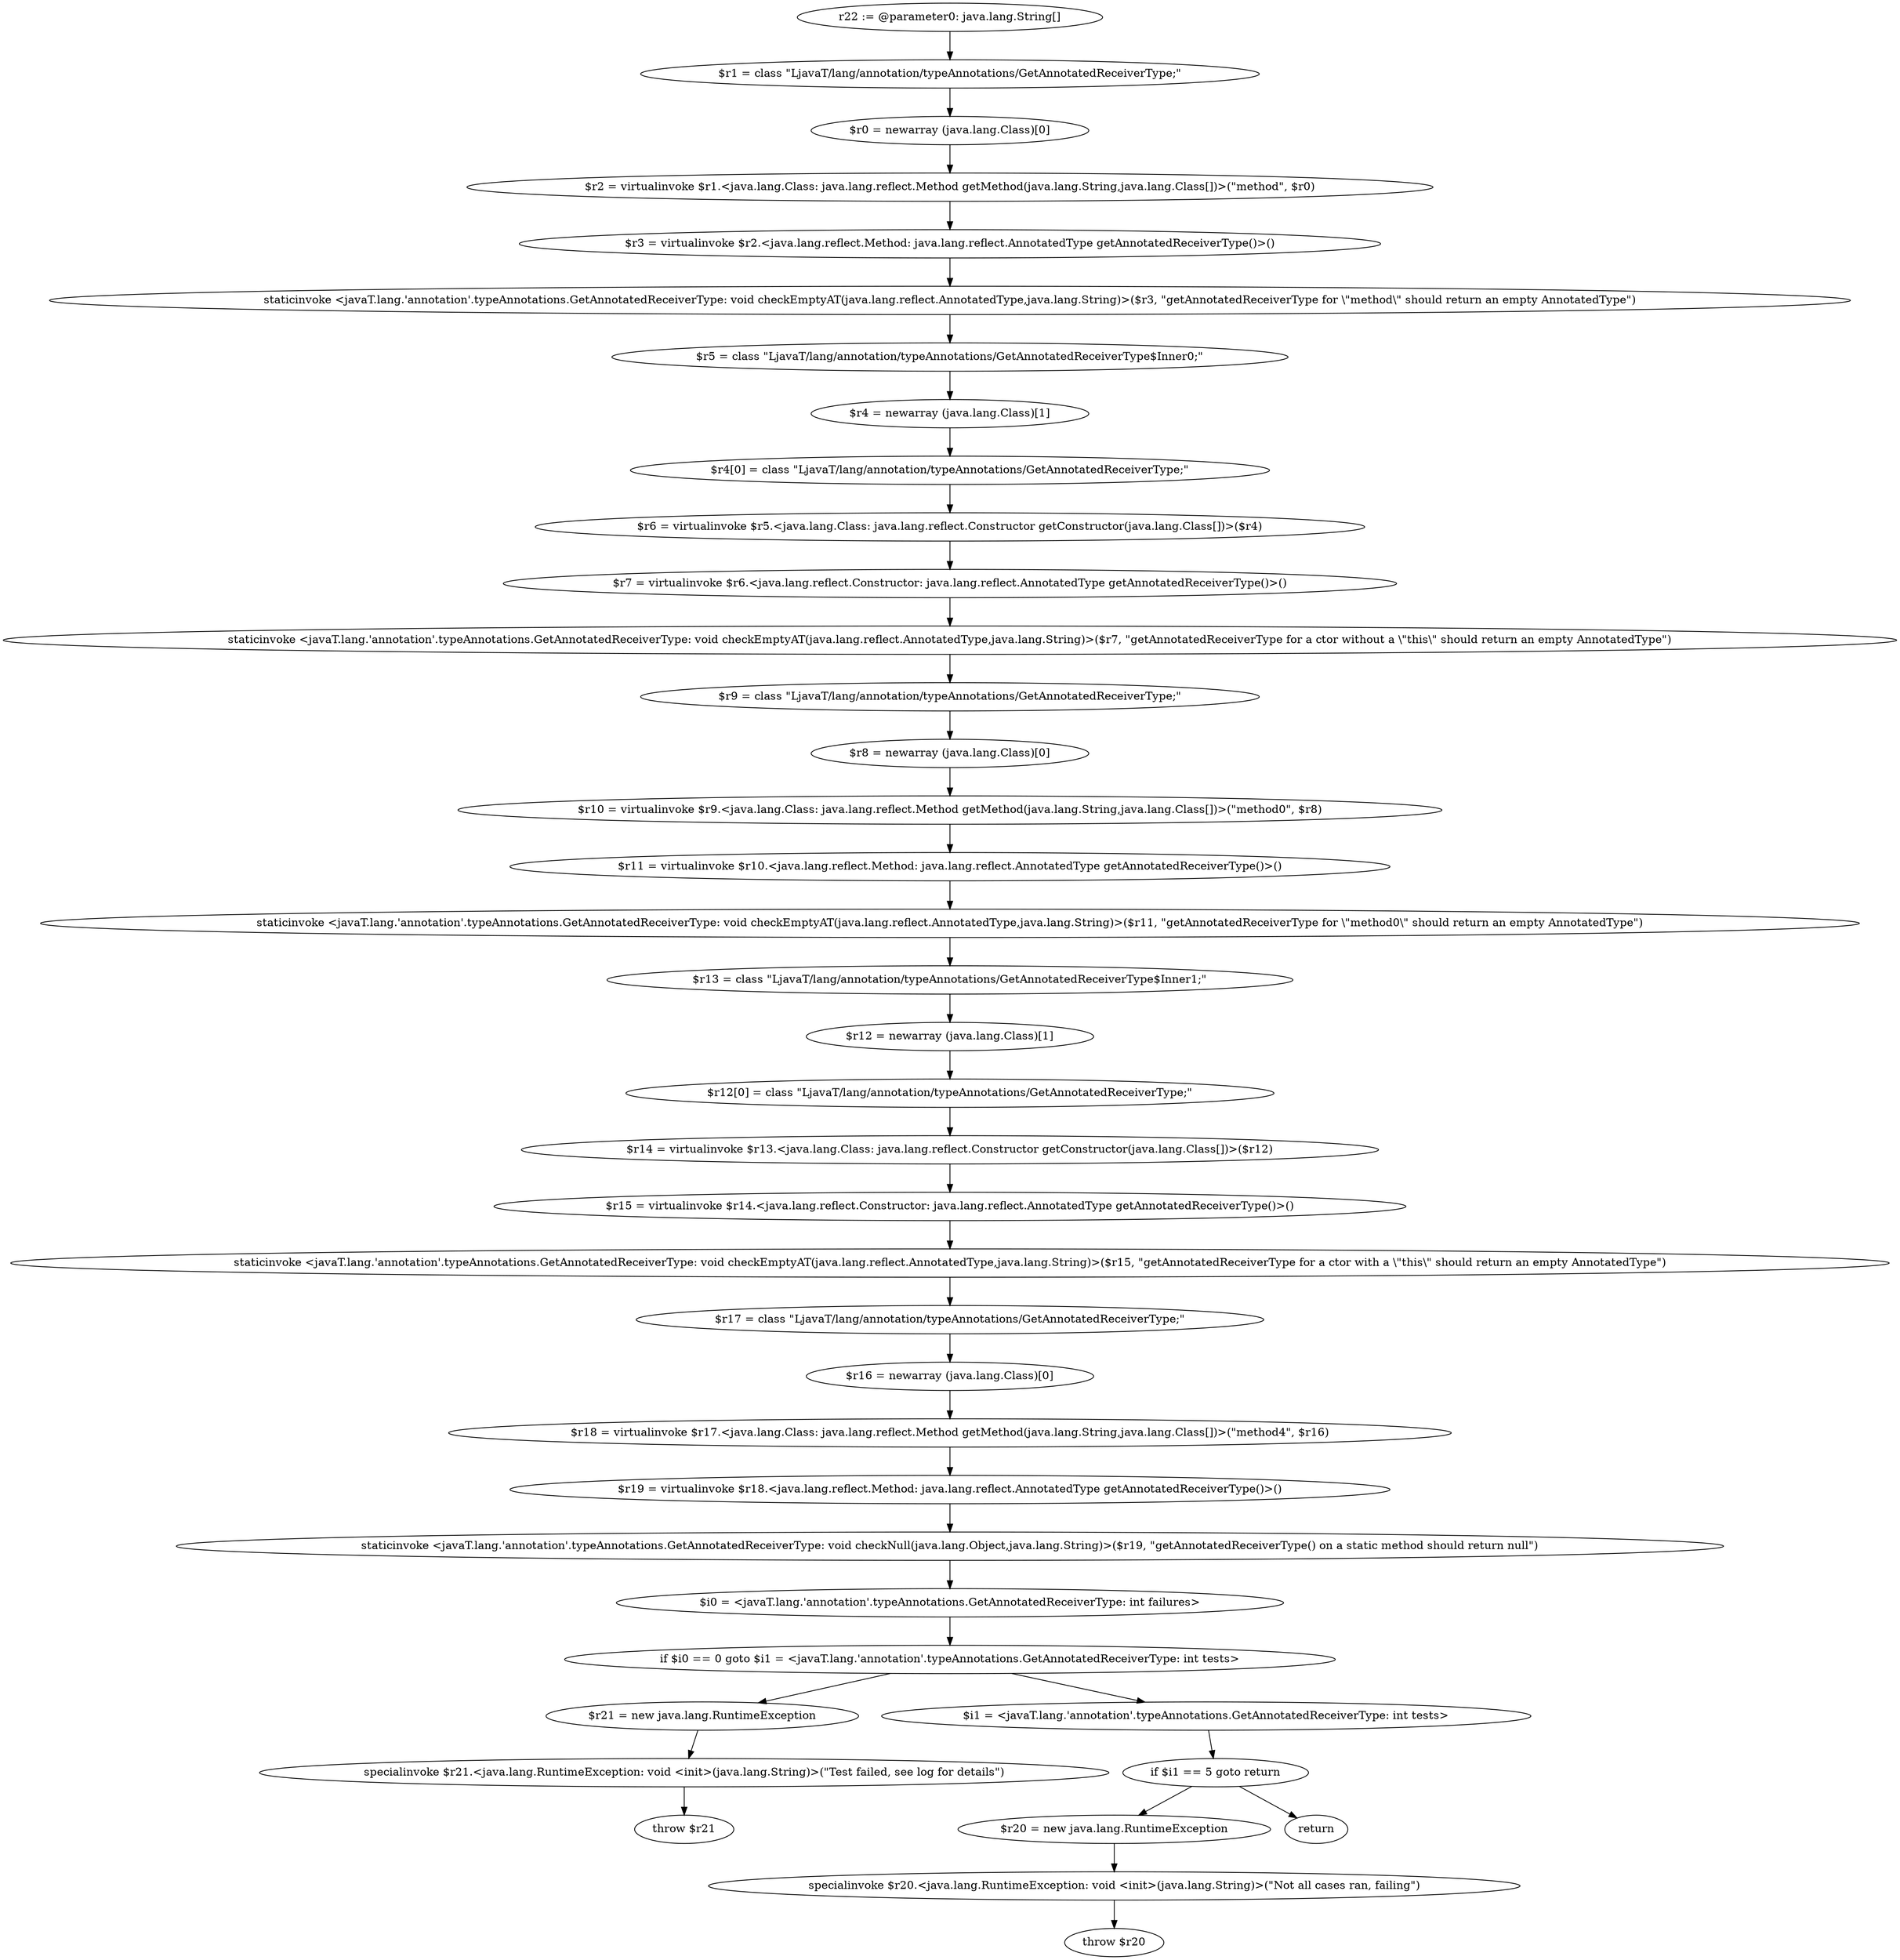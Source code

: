 digraph "unitGraph" {
    "r22 := @parameter0: java.lang.String[]"
    "$r1 = class \"LjavaT/lang/annotation/typeAnnotations/GetAnnotatedReceiverType;\""
    "$r0 = newarray (java.lang.Class)[0]"
    "$r2 = virtualinvoke $r1.<java.lang.Class: java.lang.reflect.Method getMethod(java.lang.String,java.lang.Class[])>(\"method\", $r0)"
    "$r3 = virtualinvoke $r2.<java.lang.reflect.Method: java.lang.reflect.AnnotatedType getAnnotatedReceiverType()>()"
    "staticinvoke <javaT.lang.'annotation'.typeAnnotations.GetAnnotatedReceiverType: void checkEmptyAT(java.lang.reflect.AnnotatedType,java.lang.String)>($r3, \"getAnnotatedReceiverType for \\\"method\\\" should return an empty AnnotatedType\")"
    "$r5 = class \"LjavaT/lang/annotation/typeAnnotations/GetAnnotatedReceiverType$Inner0;\""
    "$r4 = newarray (java.lang.Class)[1]"
    "$r4[0] = class \"LjavaT/lang/annotation/typeAnnotations/GetAnnotatedReceiverType;\""
    "$r6 = virtualinvoke $r5.<java.lang.Class: java.lang.reflect.Constructor getConstructor(java.lang.Class[])>($r4)"
    "$r7 = virtualinvoke $r6.<java.lang.reflect.Constructor: java.lang.reflect.AnnotatedType getAnnotatedReceiverType()>()"
    "staticinvoke <javaT.lang.'annotation'.typeAnnotations.GetAnnotatedReceiverType: void checkEmptyAT(java.lang.reflect.AnnotatedType,java.lang.String)>($r7, \"getAnnotatedReceiverType for a ctor without a \\\"this\\\" should return an empty AnnotatedType\")"
    "$r9 = class \"LjavaT/lang/annotation/typeAnnotations/GetAnnotatedReceiverType;\""
    "$r8 = newarray (java.lang.Class)[0]"
    "$r10 = virtualinvoke $r9.<java.lang.Class: java.lang.reflect.Method getMethod(java.lang.String,java.lang.Class[])>(\"method0\", $r8)"
    "$r11 = virtualinvoke $r10.<java.lang.reflect.Method: java.lang.reflect.AnnotatedType getAnnotatedReceiverType()>()"
    "staticinvoke <javaT.lang.'annotation'.typeAnnotations.GetAnnotatedReceiverType: void checkEmptyAT(java.lang.reflect.AnnotatedType,java.lang.String)>($r11, \"getAnnotatedReceiverType for \\\"method0\\\" should return an empty AnnotatedType\")"
    "$r13 = class \"LjavaT/lang/annotation/typeAnnotations/GetAnnotatedReceiverType$Inner1;\""
    "$r12 = newarray (java.lang.Class)[1]"
    "$r12[0] = class \"LjavaT/lang/annotation/typeAnnotations/GetAnnotatedReceiverType;\""
    "$r14 = virtualinvoke $r13.<java.lang.Class: java.lang.reflect.Constructor getConstructor(java.lang.Class[])>($r12)"
    "$r15 = virtualinvoke $r14.<java.lang.reflect.Constructor: java.lang.reflect.AnnotatedType getAnnotatedReceiverType()>()"
    "staticinvoke <javaT.lang.'annotation'.typeAnnotations.GetAnnotatedReceiverType: void checkEmptyAT(java.lang.reflect.AnnotatedType,java.lang.String)>($r15, \"getAnnotatedReceiverType for a ctor with a \\\"this\\\" should return an empty AnnotatedType\")"
    "$r17 = class \"LjavaT/lang/annotation/typeAnnotations/GetAnnotatedReceiverType;\""
    "$r16 = newarray (java.lang.Class)[0]"
    "$r18 = virtualinvoke $r17.<java.lang.Class: java.lang.reflect.Method getMethod(java.lang.String,java.lang.Class[])>(\"method4\", $r16)"
    "$r19 = virtualinvoke $r18.<java.lang.reflect.Method: java.lang.reflect.AnnotatedType getAnnotatedReceiverType()>()"
    "staticinvoke <javaT.lang.'annotation'.typeAnnotations.GetAnnotatedReceiverType: void checkNull(java.lang.Object,java.lang.String)>($r19, \"getAnnotatedReceiverType() on a static method should return null\")"
    "$i0 = <javaT.lang.'annotation'.typeAnnotations.GetAnnotatedReceiverType: int failures>"
    "if $i0 == 0 goto $i1 = <javaT.lang.'annotation'.typeAnnotations.GetAnnotatedReceiverType: int tests>"
    "$r21 = new java.lang.RuntimeException"
    "specialinvoke $r21.<java.lang.RuntimeException: void <init>(java.lang.String)>(\"Test failed, see log for details\")"
    "throw $r21"
    "$i1 = <javaT.lang.'annotation'.typeAnnotations.GetAnnotatedReceiverType: int tests>"
    "if $i1 == 5 goto return"
    "$r20 = new java.lang.RuntimeException"
    "specialinvoke $r20.<java.lang.RuntimeException: void <init>(java.lang.String)>(\"Not all cases ran, failing\")"
    "throw $r20"
    "return"
    "r22 := @parameter0: java.lang.String[]"->"$r1 = class \"LjavaT/lang/annotation/typeAnnotations/GetAnnotatedReceiverType;\"";
    "$r1 = class \"LjavaT/lang/annotation/typeAnnotations/GetAnnotatedReceiverType;\""->"$r0 = newarray (java.lang.Class)[0]";
    "$r0 = newarray (java.lang.Class)[0]"->"$r2 = virtualinvoke $r1.<java.lang.Class: java.lang.reflect.Method getMethod(java.lang.String,java.lang.Class[])>(\"method\", $r0)";
    "$r2 = virtualinvoke $r1.<java.lang.Class: java.lang.reflect.Method getMethod(java.lang.String,java.lang.Class[])>(\"method\", $r0)"->"$r3 = virtualinvoke $r2.<java.lang.reflect.Method: java.lang.reflect.AnnotatedType getAnnotatedReceiverType()>()";
    "$r3 = virtualinvoke $r2.<java.lang.reflect.Method: java.lang.reflect.AnnotatedType getAnnotatedReceiverType()>()"->"staticinvoke <javaT.lang.'annotation'.typeAnnotations.GetAnnotatedReceiverType: void checkEmptyAT(java.lang.reflect.AnnotatedType,java.lang.String)>($r3, \"getAnnotatedReceiverType for \\\"method\\\" should return an empty AnnotatedType\")";
    "staticinvoke <javaT.lang.'annotation'.typeAnnotations.GetAnnotatedReceiverType: void checkEmptyAT(java.lang.reflect.AnnotatedType,java.lang.String)>($r3, \"getAnnotatedReceiverType for \\\"method\\\" should return an empty AnnotatedType\")"->"$r5 = class \"LjavaT/lang/annotation/typeAnnotations/GetAnnotatedReceiverType$Inner0;\"";
    "$r5 = class \"LjavaT/lang/annotation/typeAnnotations/GetAnnotatedReceiverType$Inner0;\""->"$r4 = newarray (java.lang.Class)[1]";
    "$r4 = newarray (java.lang.Class)[1]"->"$r4[0] = class \"LjavaT/lang/annotation/typeAnnotations/GetAnnotatedReceiverType;\"";
    "$r4[0] = class \"LjavaT/lang/annotation/typeAnnotations/GetAnnotatedReceiverType;\""->"$r6 = virtualinvoke $r5.<java.lang.Class: java.lang.reflect.Constructor getConstructor(java.lang.Class[])>($r4)";
    "$r6 = virtualinvoke $r5.<java.lang.Class: java.lang.reflect.Constructor getConstructor(java.lang.Class[])>($r4)"->"$r7 = virtualinvoke $r6.<java.lang.reflect.Constructor: java.lang.reflect.AnnotatedType getAnnotatedReceiverType()>()";
    "$r7 = virtualinvoke $r6.<java.lang.reflect.Constructor: java.lang.reflect.AnnotatedType getAnnotatedReceiverType()>()"->"staticinvoke <javaT.lang.'annotation'.typeAnnotations.GetAnnotatedReceiverType: void checkEmptyAT(java.lang.reflect.AnnotatedType,java.lang.String)>($r7, \"getAnnotatedReceiverType for a ctor without a \\\"this\\\" should return an empty AnnotatedType\")";
    "staticinvoke <javaT.lang.'annotation'.typeAnnotations.GetAnnotatedReceiverType: void checkEmptyAT(java.lang.reflect.AnnotatedType,java.lang.String)>($r7, \"getAnnotatedReceiverType for a ctor without a \\\"this\\\" should return an empty AnnotatedType\")"->"$r9 = class \"LjavaT/lang/annotation/typeAnnotations/GetAnnotatedReceiverType;\"";
    "$r9 = class \"LjavaT/lang/annotation/typeAnnotations/GetAnnotatedReceiverType;\""->"$r8 = newarray (java.lang.Class)[0]";
    "$r8 = newarray (java.lang.Class)[0]"->"$r10 = virtualinvoke $r9.<java.lang.Class: java.lang.reflect.Method getMethod(java.lang.String,java.lang.Class[])>(\"method0\", $r8)";
    "$r10 = virtualinvoke $r9.<java.lang.Class: java.lang.reflect.Method getMethod(java.lang.String,java.lang.Class[])>(\"method0\", $r8)"->"$r11 = virtualinvoke $r10.<java.lang.reflect.Method: java.lang.reflect.AnnotatedType getAnnotatedReceiverType()>()";
    "$r11 = virtualinvoke $r10.<java.lang.reflect.Method: java.lang.reflect.AnnotatedType getAnnotatedReceiverType()>()"->"staticinvoke <javaT.lang.'annotation'.typeAnnotations.GetAnnotatedReceiverType: void checkEmptyAT(java.lang.reflect.AnnotatedType,java.lang.String)>($r11, \"getAnnotatedReceiverType for \\\"method0\\\" should return an empty AnnotatedType\")";
    "staticinvoke <javaT.lang.'annotation'.typeAnnotations.GetAnnotatedReceiverType: void checkEmptyAT(java.lang.reflect.AnnotatedType,java.lang.String)>($r11, \"getAnnotatedReceiverType for \\\"method0\\\" should return an empty AnnotatedType\")"->"$r13 = class \"LjavaT/lang/annotation/typeAnnotations/GetAnnotatedReceiverType$Inner1;\"";
    "$r13 = class \"LjavaT/lang/annotation/typeAnnotations/GetAnnotatedReceiverType$Inner1;\""->"$r12 = newarray (java.lang.Class)[1]";
    "$r12 = newarray (java.lang.Class)[1]"->"$r12[0] = class \"LjavaT/lang/annotation/typeAnnotations/GetAnnotatedReceiverType;\"";
    "$r12[0] = class \"LjavaT/lang/annotation/typeAnnotations/GetAnnotatedReceiverType;\""->"$r14 = virtualinvoke $r13.<java.lang.Class: java.lang.reflect.Constructor getConstructor(java.lang.Class[])>($r12)";
    "$r14 = virtualinvoke $r13.<java.lang.Class: java.lang.reflect.Constructor getConstructor(java.lang.Class[])>($r12)"->"$r15 = virtualinvoke $r14.<java.lang.reflect.Constructor: java.lang.reflect.AnnotatedType getAnnotatedReceiverType()>()";
    "$r15 = virtualinvoke $r14.<java.lang.reflect.Constructor: java.lang.reflect.AnnotatedType getAnnotatedReceiverType()>()"->"staticinvoke <javaT.lang.'annotation'.typeAnnotations.GetAnnotatedReceiverType: void checkEmptyAT(java.lang.reflect.AnnotatedType,java.lang.String)>($r15, \"getAnnotatedReceiverType for a ctor with a \\\"this\\\" should return an empty AnnotatedType\")";
    "staticinvoke <javaT.lang.'annotation'.typeAnnotations.GetAnnotatedReceiverType: void checkEmptyAT(java.lang.reflect.AnnotatedType,java.lang.String)>($r15, \"getAnnotatedReceiverType for a ctor with a \\\"this\\\" should return an empty AnnotatedType\")"->"$r17 = class \"LjavaT/lang/annotation/typeAnnotations/GetAnnotatedReceiverType;\"";
    "$r17 = class \"LjavaT/lang/annotation/typeAnnotations/GetAnnotatedReceiverType;\""->"$r16 = newarray (java.lang.Class)[0]";
    "$r16 = newarray (java.lang.Class)[0]"->"$r18 = virtualinvoke $r17.<java.lang.Class: java.lang.reflect.Method getMethod(java.lang.String,java.lang.Class[])>(\"method4\", $r16)";
    "$r18 = virtualinvoke $r17.<java.lang.Class: java.lang.reflect.Method getMethod(java.lang.String,java.lang.Class[])>(\"method4\", $r16)"->"$r19 = virtualinvoke $r18.<java.lang.reflect.Method: java.lang.reflect.AnnotatedType getAnnotatedReceiverType()>()";
    "$r19 = virtualinvoke $r18.<java.lang.reflect.Method: java.lang.reflect.AnnotatedType getAnnotatedReceiverType()>()"->"staticinvoke <javaT.lang.'annotation'.typeAnnotations.GetAnnotatedReceiverType: void checkNull(java.lang.Object,java.lang.String)>($r19, \"getAnnotatedReceiverType() on a static method should return null\")";
    "staticinvoke <javaT.lang.'annotation'.typeAnnotations.GetAnnotatedReceiverType: void checkNull(java.lang.Object,java.lang.String)>($r19, \"getAnnotatedReceiverType() on a static method should return null\")"->"$i0 = <javaT.lang.'annotation'.typeAnnotations.GetAnnotatedReceiverType: int failures>";
    "$i0 = <javaT.lang.'annotation'.typeAnnotations.GetAnnotatedReceiverType: int failures>"->"if $i0 == 0 goto $i1 = <javaT.lang.'annotation'.typeAnnotations.GetAnnotatedReceiverType: int tests>";
    "if $i0 == 0 goto $i1 = <javaT.lang.'annotation'.typeAnnotations.GetAnnotatedReceiverType: int tests>"->"$r21 = new java.lang.RuntimeException";
    "if $i0 == 0 goto $i1 = <javaT.lang.'annotation'.typeAnnotations.GetAnnotatedReceiverType: int tests>"->"$i1 = <javaT.lang.'annotation'.typeAnnotations.GetAnnotatedReceiverType: int tests>";
    "$r21 = new java.lang.RuntimeException"->"specialinvoke $r21.<java.lang.RuntimeException: void <init>(java.lang.String)>(\"Test failed, see log for details\")";
    "specialinvoke $r21.<java.lang.RuntimeException: void <init>(java.lang.String)>(\"Test failed, see log for details\")"->"throw $r21";
    "$i1 = <javaT.lang.'annotation'.typeAnnotations.GetAnnotatedReceiverType: int tests>"->"if $i1 == 5 goto return";
    "if $i1 == 5 goto return"->"$r20 = new java.lang.RuntimeException";
    "if $i1 == 5 goto return"->"return";
    "$r20 = new java.lang.RuntimeException"->"specialinvoke $r20.<java.lang.RuntimeException: void <init>(java.lang.String)>(\"Not all cases ran, failing\")";
    "specialinvoke $r20.<java.lang.RuntimeException: void <init>(java.lang.String)>(\"Not all cases ran, failing\")"->"throw $r20";
}
